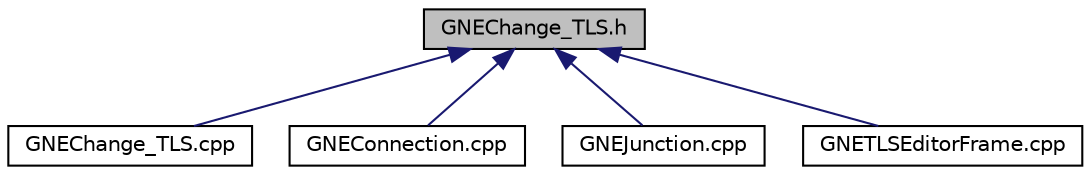 digraph "GNEChange_TLS.h"
{
  edge [fontname="Helvetica",fontsize="10",labelfontname="Helvetica",labelfontsize="10"];
  node [fontname="Helvetica",fontsize="10",shape=record];
  Node6 [label="GNEChange_TLS.h",height=0.2,width=0.4,color="black", fillcolor="grey75", style="filled", fontcolor="black"];
  Node6 -> Node7 [dir="back",color="midnightblue",fontsize="10",style="solid",fontname="Helvetica"];
  Node7 [label="GNEChange_TLS.cpp",height=0.2,width=0.4,color="black", fillcolor="white", style="filled",URL="$d2/d96/_g_n_e_change___t_l_s_8cpp.html"];
  Node6 -> Node8 [dir="back",color="midnightblue",fontsize="10",style="solid",fontname="Helvetica"];
  Node8 [label="GNEConnection.cpp",height=0.2,width=0.4,color="black", fillcolor="white", style="filled",URL="$da/d3f/_g_n_e_connection_8cpp.html"];
  Node6 -> Node9 [dir="back",color="midnightblue",fontsize="10",style="solid",fontname="Helvetica"];
  Node9 [label="GNEJunction.cpp",height=0.2,width=0.4,color="black", fillcolor="white", style="filled",URL="$df/dcd/_g_n_e_junction_8cpp.html"];
  Node6 -> Node10 [dir="back",color="midnightblue",fontsize="10",style="solid",fontname="Helvetica"];
  Node10 [label="GNETLSEditorFrame.cpp",height=0.2,width=0.4,color="black", fillcolor="white", style="filled",URL="$d2/d78/_g_n_e_t_l_s_editor_frame_8cpp.html"];
}
